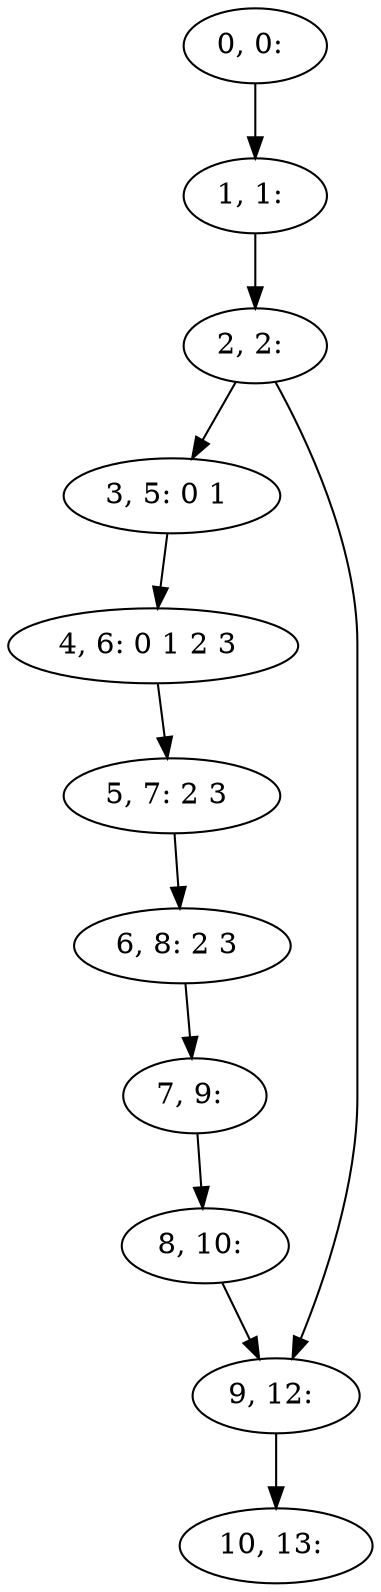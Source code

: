 digraph G {
0[label="0, 0: "];
1[label="1, 1: "];
2[label="2, 2: "];
3[label="3, 5: 0 1 "];
4[label="4, 6: 0 1 2 3 "];
5[label="5, 7: 2 3 "];
6[label="6, 8: 2 3 "];
7[label="7, 9: "];
8[label="8, 10: "];
9[label="9, 12: "];
10[label="10, 13: "];
0->1 ;
1->2 ;
2->3 ;
2->9 ;
3->4 ;
4->5 ;
5->6 ;
6->7 ;
7->8 ;
8->9 ;
9->10 ;
}
